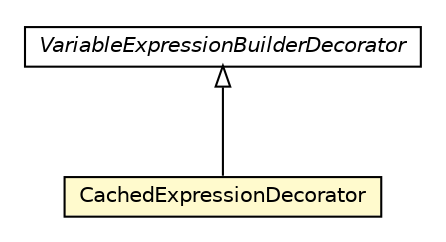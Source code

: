 #!/usr/local/bin/dot
#
# Class diagram 
# Generated by UMLGraph version 5.1 (http://www.umlgraph.org/)
#

digraph G {
	edge [fontname="Helvetica",fontsize=10,labelfontname="Helvetica",labelfontsize=10];
	node [fontname="Helvetica",fontsize=10,shape=plaintext];
	nodesep=0.25;
	ranksep=0.5;
	// org.androidtransfuse.gen.variableDecorator.CachedExpressionDecorator
	c65887 [label=<<table title="org.androidtransfuse.gen.variableDecorator.CachedExpressionDecorator" border="0" cellborder="1" cellspacing="0" cellpadding="2" port="p" bgcolor="lemonChiffon" href="./CachedExpressionDecorator.html">
		<tr><td><table border="0" cellspacing="0" cellpadding="1">
<tr><td align="center" balign="center"> CachedExpressionDecorator </td></tr>
		</table></td></tr>
		</table>>, fontname="Helvetica", fontcolor="black", fontsize=10.0];
	// org.androidtransfuse.gen.variableDecorator.VariableExpressionBuilderDecorator
	c65893 [label=<<table title="org.androidtransfuse.gen.variableDecorator.VariableExpressionBuilderDecorator" border="0" cellborder="1" cellspacing="0" cellpadding="2" port="p" href="./VariableExpressionBuilderDecorator.html">
		<tr><td><table border="0" cellspacing="0" cellpadding="1">
<tr><td align="center" balign="center"><font face="Helvetica-Oblique"> VariableExpressionBuilderDecorator </font></td></tr>
		</table></td></tr>
		</table>>, fontname="Helvetica", fontcolor="black", fontsize=10.0];
	//org.androidtransfuse.gen.variableDecorator.CachedExpressionDecorator extends org.androidtransfuse.gen.variableDecorator.VariableExpressionBuilderDecorator
	c65893:p -> c65887:p [dir=back,arrowtail=empty];
}


